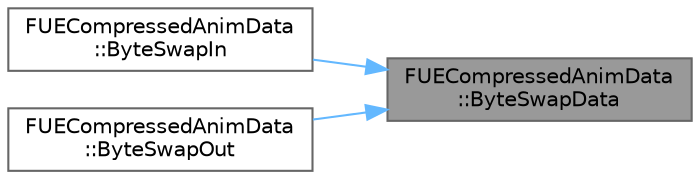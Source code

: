 digraph "FUECompressedAnimData::ByteSwapData"
{
 // INTERACTIVE_SVG=YES
 // LATEX_PDF_SIZE
  bgcolor="transparent";
  edge [fontname=Helvetica,fontsize=10,labelfontname=Helvetica,labelfontsize=10];
  node [fontname=Helvetica,fontsize=10,shape=box,height=0.2,width=0.4];
  rankdir="RL";
  Node1 [id="Node000001",label="FUECompressedAnimData\l::ByteSwapData",height=0.2,width=0.4,color="gray40", fillcolor="grey60", style="filled", fontcolor="black",tooltip=" "];
  Node1 -> Node2 [id="edge1_Node000001_Node000002",dir="back",color="steelblue1",style="solid",tooltip=" "];
  Node2 [id="Node000002",label="FUECompressedAnimData\l::ByteSwapIn",height=0.2,width=0.4,color="grey40", fillcolor="white", style="filled",URL="$d4/d79/structFUECompressedAnimData.html#a7a41e7d29e206ba59e744127185f3dac",tooltip=" "];
  Node1 -> Node3 [id="edge2_Node000001_Node000003",dir="back",color="steelblue1",style="solid",tooltip=" "];
  Node3 [id="Node000003",label="FUECompressedAnimData\l::ByteSwapOut",height=0.2,width=0.4,color="grey40", fillcolor="white", style="filled",URL="$d4/d79/structFUECompressedAnimData.html#a6ddd5b7e49bd487a7520a82f9e2e1dec",tooltip=" "];
}
